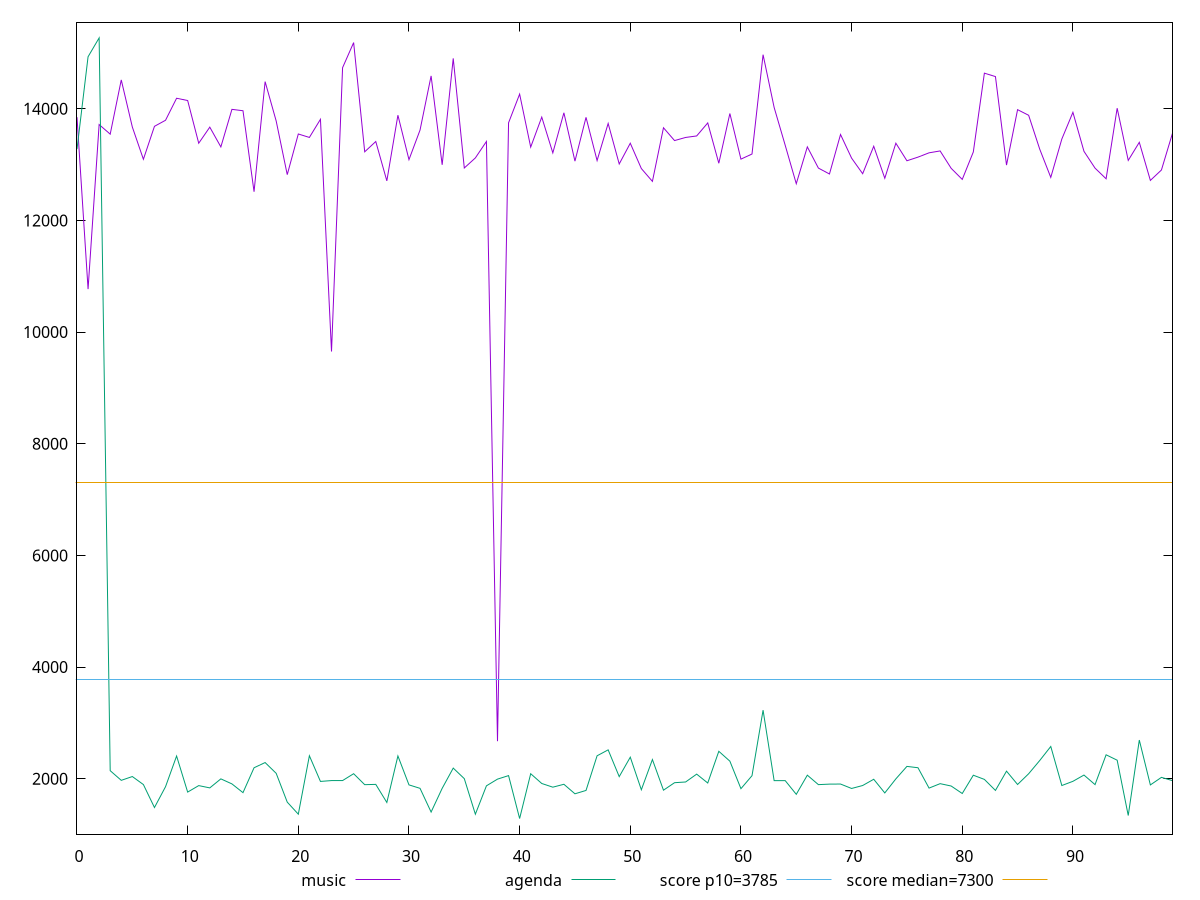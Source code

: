reset

$music <<EOF
0 13850.036999999997
1 10771.128
2 13718.8145
3 13546.400000000001
4 14518.4175
5 13674.640800000001
6 13096.856499999998
7 13686.956999999999
8 13795.439499999999
9 14189.776499999996
10 14149.092999999997
11 13384.136000000002
12 13672.051500000001
13 13318.137999999999
14 13990.8925
15 13966.0805
16 12515.400500000002
17 14487.743000000006
18 13782.059999999998
19 12821.110499999999
20 13549.694500000001
21 13487.822300000002
22 13812.434999999998
23 9652.562
24 14737.1202
25 15187.053499999998
26 13230.479499999998
27 13414.773500000003
28 12709.609349999999
29 13886.08615
30 13089.5436
31 13619.637499999997
32 14590.136
33 12997.562499999998
34 14904.4885
35 12940.603000000006
36 13120.756550000002
37 13415.2545
38 2671.1150000000002
39 13750.251999999999
40 14264.037500000002
41 13314.337399999997
42 13852.044299999998
43 13211.056999999999
44 13929.190499999995
45 13063.4385
46 13847.739
47 13073.698499999999
48 13738.304999999998
49 13012.474900000001
50 13384.123
51 12930.452000000001
52 12700.639
53 13661.1805
54 13431.6492
55 13487.5
56 13514.581499999997
57 13747.687000000002
58 13025.321000000002
59 13916.485499999997
60 13099.280499999995
61 13190.844000000001
62 14970.594499999997
63 14024.8875
64 13347.53275
65 12658.6855
66 13318.571500000002
67 12938.757499999996
68 12832.906999999996
69 13540.387999999999
70 13117.058299999999
71 12837.8815
72 13329.923499999997
73 12756.244999999999
74 13384.5085
75 13069.866000000002
76 13135.196499999998
77 13212.197500000004
78 13245.9755
79 12934.125499999996
80 12735.9695
81 13227.677499999998
82 14639.251
83 14578.050499999998
84 12992.446499999998
85 13985.334000000003
86 13884.683000000005
87 13278.447049999999
88 12771.865000000002
89 13459.9385
90 13937.518500000002
91 13239.031499999996
92 12938.097500000003
93 12747.1
94 14011.739499999996
95 13076.327000000001
96 13400.516250000002
97 12717.954899999997
98 12904.45
99 13563.081000000002
EOF

$agenda <<EOF
0 13278.881000000001
1 14933.437500000004
2 15270.888500000001
3 2143.3405
4 1969.9579999999999
5 2038.1535
6 1894.5150000000003
7 1483.068
8 1855.946
9 2405.7915000000003
10 1759.6170000000002
11 1875.888
12 1834.816
13 1996.4375
14 1906.382
15 1749.732
16 2195.5739999999996
17 2288.791
18 2095.684
19 1579.915
20 1363.7060000000001
21 2410.495
22 1950.7155
23 1965.8205
24 1965.9250000000002
25 2088.892
26 1892.5260000000003
27 1897.7105000000001
28 1573.4930000000004
29 2407.0145
30 1888.7545
31 1826.7350000000001
32 1401.966
33 1826.5205999999998
34 2189.446
35 2000.4319999999998
36 1363.2269999999999
37 1871.6470000000002
38 1991.8825
39 2054.8912
40 1286.12
41 2088.852
42 1913.7259999999999
43 1847.7420000000002
44 1899.495
45 1729.09
46 1789.1180000000002
47 2409.9850000000006
48 2516.0950000000003
49 2036.5479999999998
50 2384.9849999999997
51 1801.3604
52 2342.6190000000006
53 1793.7843000000003
54 1927.7926
55 1940.7050000000002
56 2081.3900000000003
57 1922.338
58 2490.2475
59 2313.688
60 1820.878
61 2053.4150000000004
62 3227.1669999999995
63 1964.8500000000001
64 1965.2585000000001
65 1719.6940000000002
66 2062.5919999999996
67 1893.2600000000002
68 1902.2775
69 1903.862
70 1824.6045
71 1877.38
72 1989.23325
73 1744.4680000000003
74 1996.2
75 2219.938
76 2195.834
77 1831.114
78 1910.6025000000002
79 1868.2592
80 1734.3849999999998
81 2061.8720000000003
82 1986.9940000000001
83 1789.4790000000003
84 2134.7859999999996
85 1895.7740000000001
86 2088.07
87 2324.92
88 2576.7380000000003
89 1877.2069999999999
90 1952.5565000000001
91 2064.786
92 1893.6499999999999
93 2427.6508000000003
94 2330.855
95 1340.1770000000001
96 2691.7300000000005
97 1887.9434999999999
98 2023.489
99 1964.6025
EOF

set key outside below
set xrange [0:99]
set yrange [1006.4246299999999:15550.58387]
set trange [1006.4246299999999:15550.58387]
set terminal svg size 640, 520 enhanced background rgb 'white'
set output "report/report_00029_2021-02-24T13-36-40.390Z/interactive/comparison/line/0_vs_1.svg"

plot $music title "music" with line, \
     $agenda title "agenda" with line, \
     3785 title "score p10=3785", \
     7300 title "score median=7300"

reset
